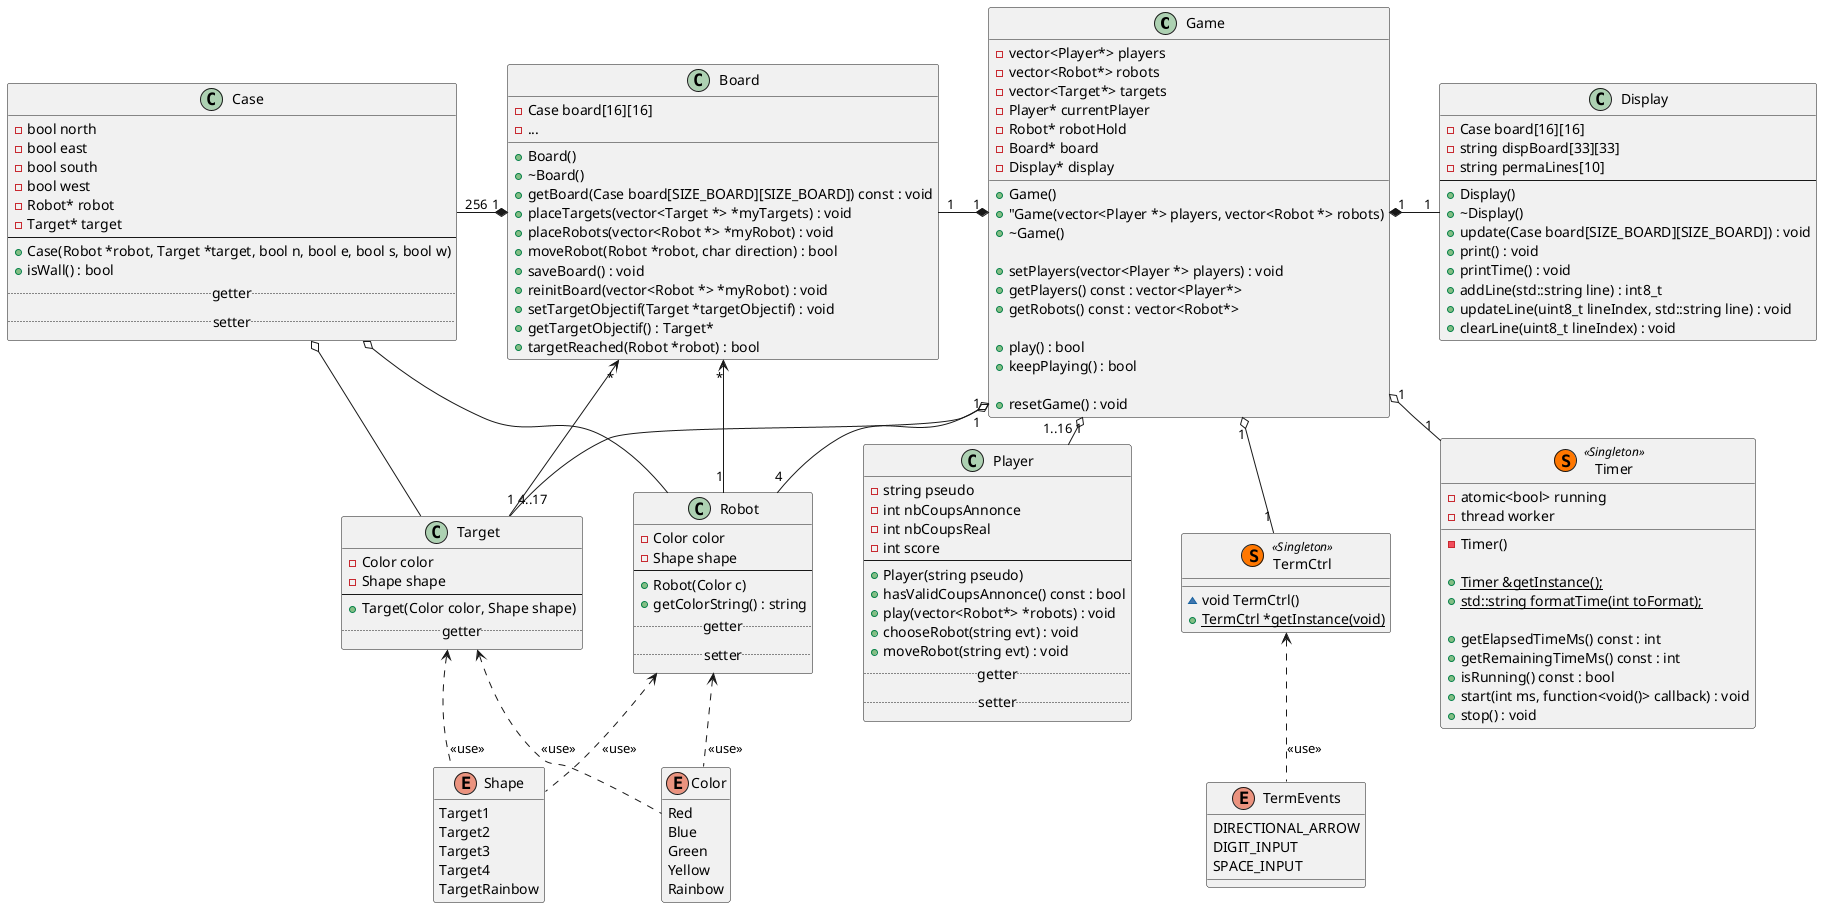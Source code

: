 @startuml UML Diagram

skinparam nodesep 50
skinparam ranksep 20

top to bottom direction

hide @unlinked

class Game {
    - vector<Player*> players
    - vector<Robot*> robots
    - vector<Target*> targets
    - Player* currentPlayer
    - Robot* robotHold
    - Board* board
    - Display* display

    + Game()
    + "Game(vector<Player *> players, vector<Robot *> robots)
    + ~Game()

    + setPlayers(vector<Player *> players) : void
    + getPlayers() const : vector<Player*>
    + getRobots() const : vector<Robot*>

    + play() : bool
    + keepPlaying() : bool
    
    + resetGame() : void
}

Game "1" *-left- "1" Board
Game "1" *-right- "1" Display
Game "1" o-- "1..16" Player
Game "1" o-- "4" Robot
Game "1" o-- "4..17" Target
Game "1" o-- "1" TermCtrl
Game "1" o-- "1" Timer

class Player {
    - string pseudo
    - int nbCoupsAnnonce
    - int nbCoupsReal
    - int score
    ---
    + Player(string pseudo)
    + hasValidCoupsAnnonce() const : bool
    + play(vector<Robot*> *robots) : void
    + chooseRobot(string evt) : void
    + moveRobot(string evt) : void
    .. getter ..
    .. setter ..
}

class Board {
    - Case board[16][16]
    - ...

    + Board()
    + ~Board()
    + getBoard(Case board[SIZE_BOARD][SIZE_BOARD]) const : void
    + placeTargets(vector<Target *> *myTargets) : void
    + placeRobots(vector<Robot *> *myRobot) : void
    + moveRobot(Robot *robot, char direction) : bool
    + saveBoard() : void
    + reinitBoard(vector<Robot *> *myRobot) : void
    + setTargetObjectif(Target *targetObjectif) : void
    + getTargetObjectif() : Target*
    + targetReached(Robot *robot) : bool
}

Board "1" *-left- "256" Case
Board "*" <-down- "1" Robot
Board "*" <-down- "1" Target

class Case {
    - bool north
    - bool east
    - bool south
    - bool west
    - Robot* robot
    - Target* target
    ---
    + Case(Robot *robot, Target *target, bool n, bool e, bool s, bool w)
    + isWall() : bool
    .. getter ..
    .. setter ..
}

Case o-- Robot
Case o-- Target

class Robot {
    - Color color
    - Shape shape
    --
    + Robot(Color c)
    + getColorString() : string
    .. getter ..
    .. setter ..
}

class Target {
    - Color color
    - Shape shape
    --
    + Target(Color color, Shape shape)
    .. getter ..
}

class Display {
    - Case board[16][16]
    - string dispBoard[33][33]
    - string permaLines[10]
    --
    + Display()
    + ~Display()
    + update(Case board[SIZE_BOARD][SIZE_BOARD]) : void
    + print() : void
    + printTime() : void
    + addLine(std::string line) : int8_t
    + updateLine(uint8_t lineIndex, std::string line) : void
    + clearLine(uint8_t lineIndex) : void
}

enum TermEvents {
    DIRECTIONAL_ARROW
    DIGIT_INPUT
    SPACE_INPUT
}

class TermCtrl << (S,#FF7700) Singleton >> {
    ~void TermCtrl()
    + {static} TermCtrl *getInstance(void)
}

' TermCtrl::getInstance --> TermCtrl::TermCtrl

TermCtrl <.. TermEvents : "<<use>>"

class Timer << (S,#FF7700) Singleton >> {

    - atomic<bool> running
    - thread worker

    - Timer()

    + {static} Timer &getInstance();
    + {static} std::string formatTime(int toFormat);

    + getElapsedTimeMs() const : int
    + getRemainingTimeMs() const : int
    + isRunning() const : bool
    + start(int ms, function<void()> callback) : void
    + stop() : void

}


Target <.. Color : "<<use>>"
Target <.. Shape : "<<use>>"
Robot <.. Color : "<<use>>"
Robot <.. Shape : "<<use>>"

hide Color methods
enum Color {
    Red
    Blue
    Green
    Yellow
    Rainbow
}

hide Shape methods
enum Shape {
    Target1
    Target2
    Target3
    Target4
    TargetRainbow
}

@enduml